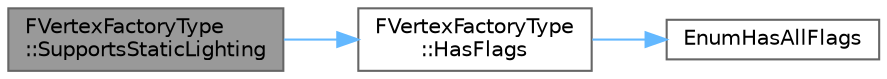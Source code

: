 digraph "FVertexFactoryType::SupportsStaticLighting"
{
 // INTERACTIVE_SVG=YES
 // LATEX_PDF_SIZE
  bgcolor="transparent";
  edge [fontname=Helvetica,fontsize=10,labelfontname=Helvetica,labelfontsize=10];
  node [fontname=Helvetica,fontsize=10,shape=box,height=0.2,width=0.4];
  rankdir="LR";
  Node1 [id="Node000001",label="FVertexFactoryType\l::SupportsStaticLighting",height=0.2,width=0.4,color="gray40", fillcolor="grey60", style="filled", fontcolor="black",tooltip=" "];
  Node1 -> Node2 [id="edge1_Node000001_Node000002",color="steelblue1",style="solid",tooltip=" "];
  Node2 [id="Node000002",label="FVertexFactoryType\l::HasFlags",height=0.2,width=0.4,color="grey40", fillcolor="white", style="filled",URL="$d5/de1/classFVertexFactoryType.html#a875ea2edfd122c1efc0cf62bff2a632b",tooltip="Returns true if this vertex factory supports ALL feature flags in FlagsToCheck."];
  Node2 -> Node3 [id="edge2_Node000002_Node000003",color="steelblue1",style="solid",tooltip=" "];
  Node3 [id="Node000003",label="EnumHasAllFlags",height=0.2,width=0.4,color="grey40", fillcolor="white", style="filled",URL="$d8/de7/EnumClassFlags_8h.html#a61a208294a0303992a80f954efb9b6b5",tooltip=" "];
}
